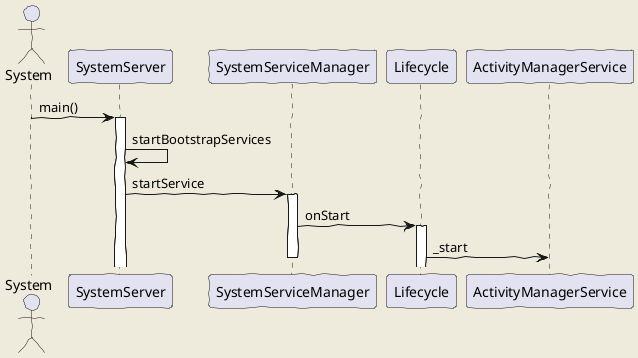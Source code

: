 @startuml
skinparam handwritten true
skinparam backgroundColor #EEEBDC

actor System
participant "SystemServer" as SystemServer
participant "SystemServiceManager" as SystemServiceManager
participant "Lifecycle" as Lifecycle
participant "ActivityManagerService" as AMS

System -> SystemServer: main()
activate SystemServer
SystemServer -> SystemServer: startBootstrapServices

SystemServer -> SystemServiceManager: startService
activate SystemServiceManager
SystemServiceManager -> Lifecycle: onStart

activate Lifecycle
Lifecycle -> AMS: _start

deactivate SystemServiceManager



@enduml